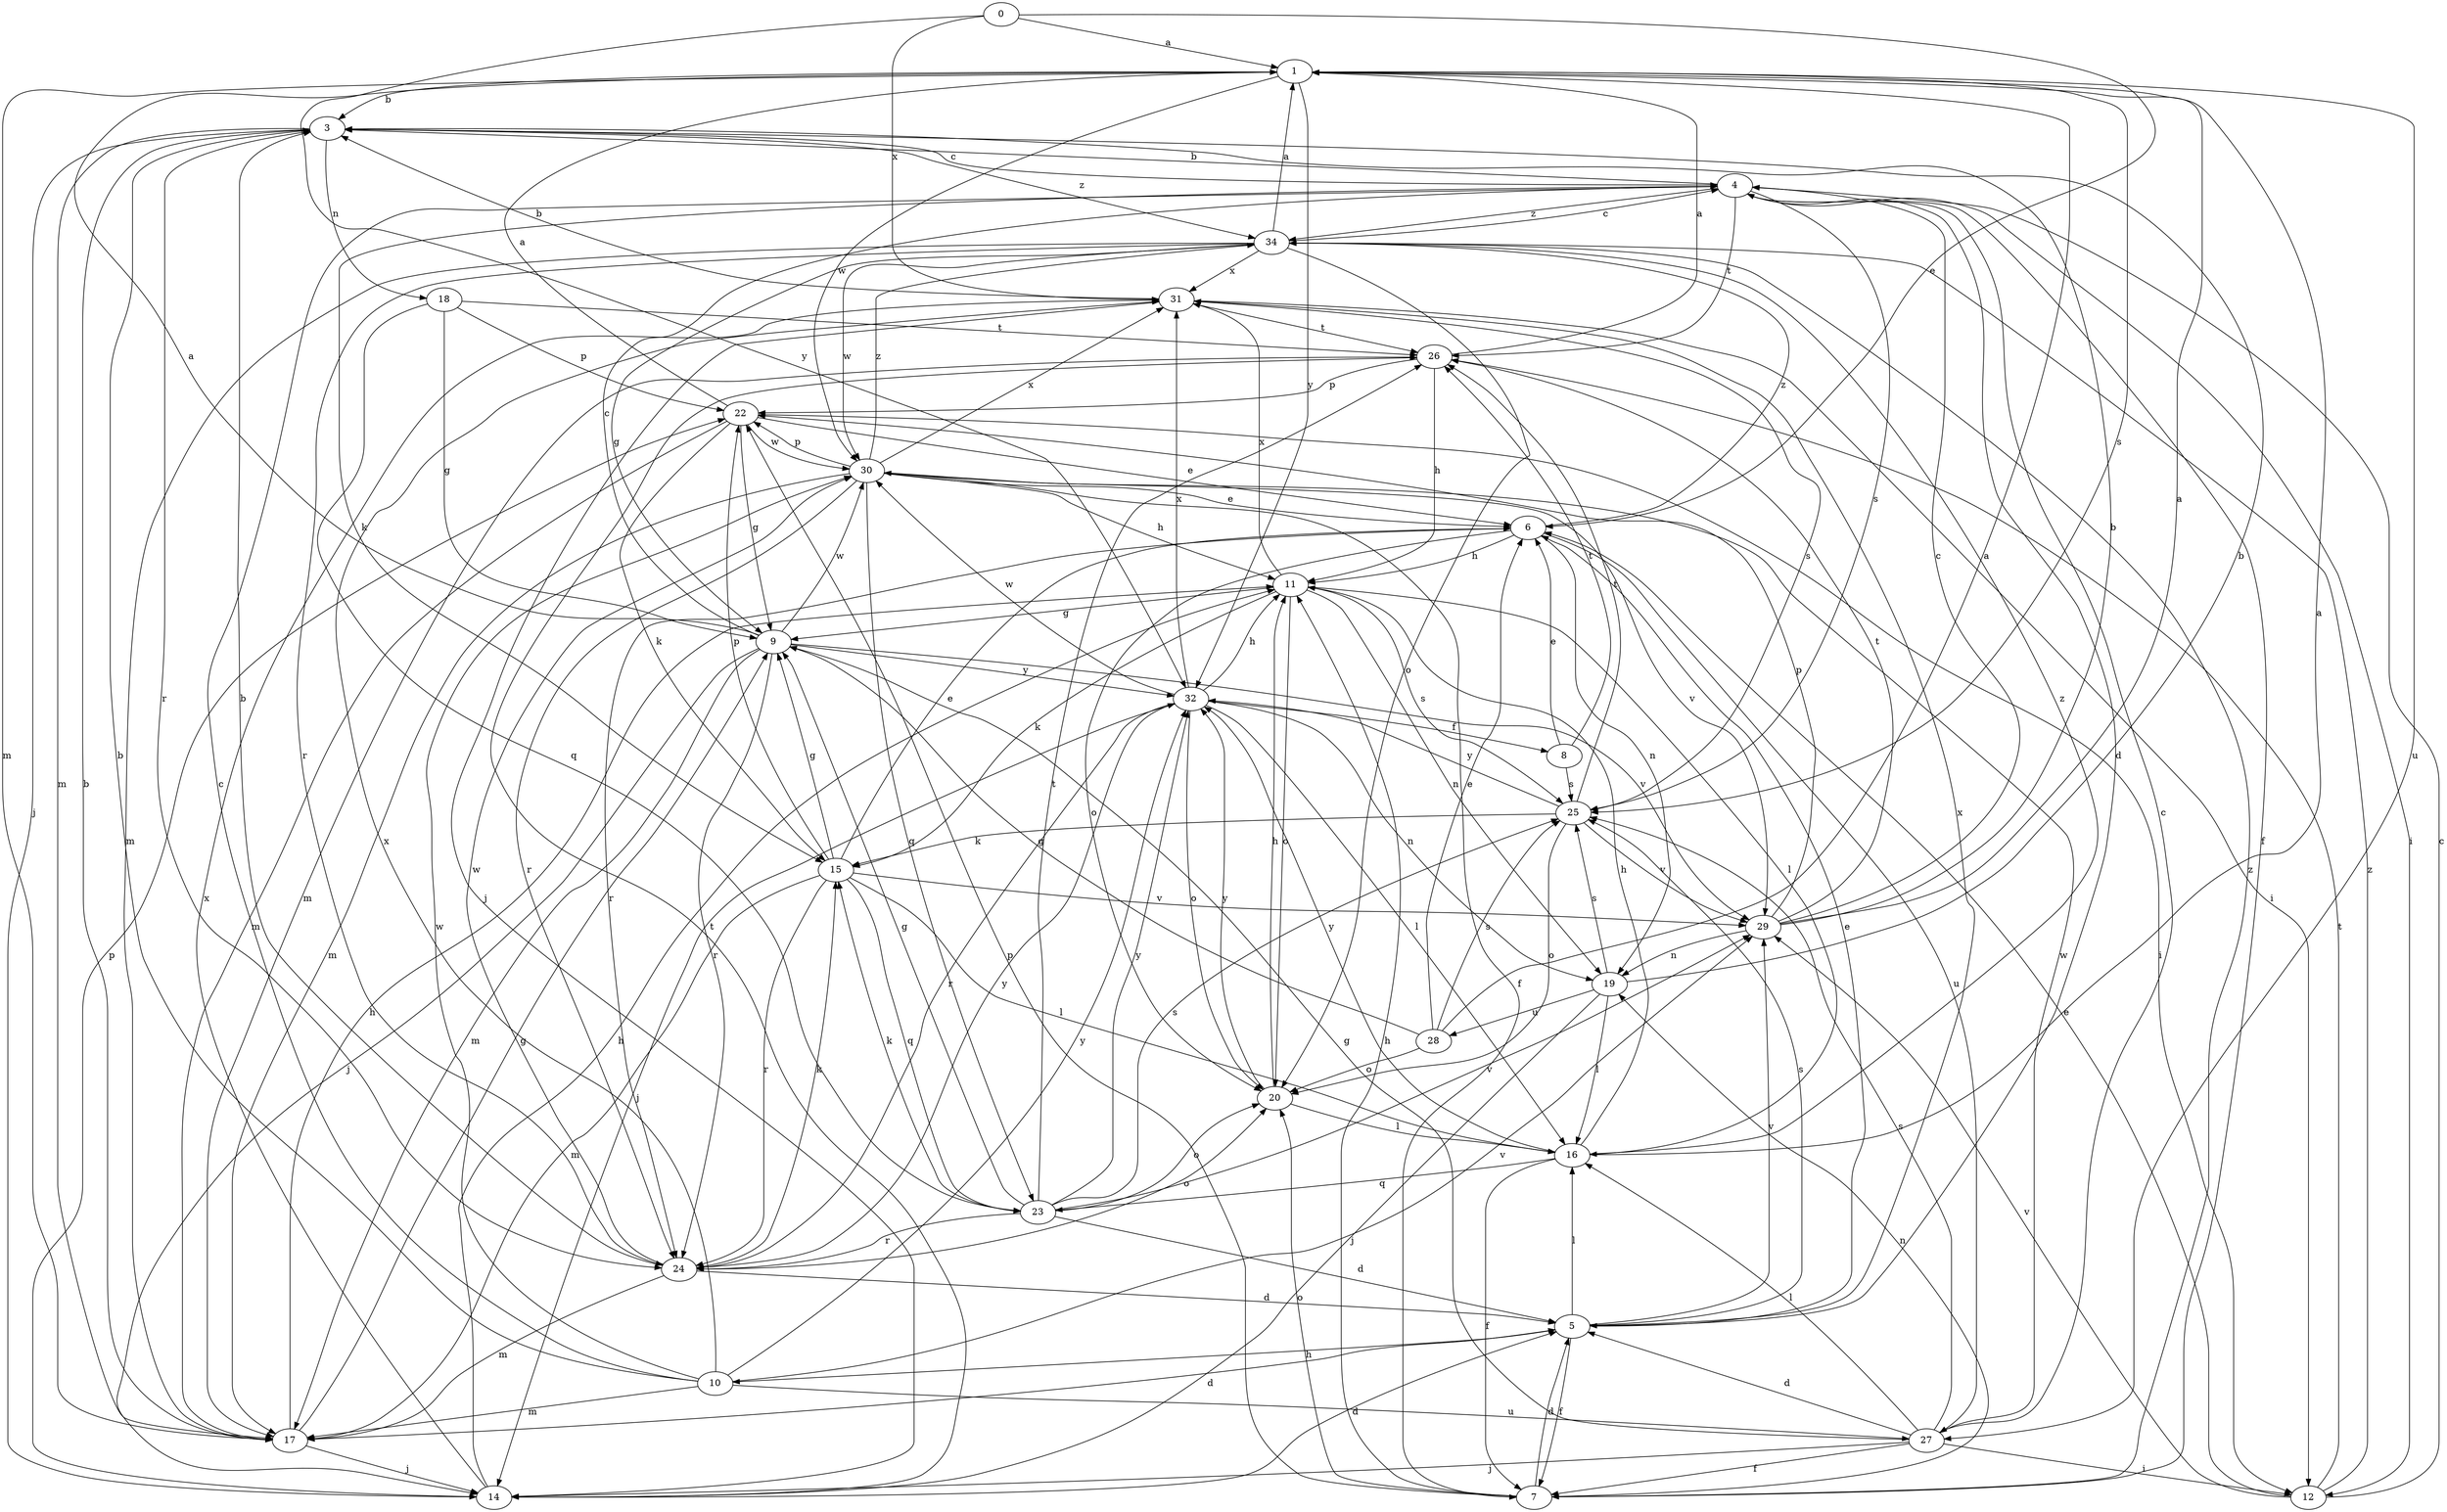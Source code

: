 strict digraph  {
0;
1;
3;
4;
5;
6;
7;
8;
9;
10;
11;
12;
14;
15;
16;
17;
18;
19;
20;
22;
23;
24;
25;
26;
27;
28;
29;
30;
31;
32;
34;
0 -> 1  [label=a];
0 -> 6  [label=e];
0 -> 31  [label=x];
0 -> 32  [label=y];
1 -> 3  [label=b];
1 -> 17  [label=m];
1 -> 25  [label=s];
1 -> 27  [label=u];
1 -> 30  [label=w];
1 -> 32  [label=y];
3 -> 4  [label=c];
3 -> 14  [label=j];
3 -> 17  [label=m];
3 -> 18  [label=n];
3 -> 24  [label=r];
3 -> 34  [label=z];
4 -> 3  [label=b];
4 -> 5  [label=d];
4 -> 7  [label=f];
4 -> 12  [label=i];
4 -> 15  [label=k];
4 -> 25  [label=s];
4 -> 26  [label=t];
4 -> 34  [label=z];
5 -> 6  [label=e];
5 -> 7  [label=f];
5 -> 10  [label=h];
5 -> 16  [label=l];
5 -> 25  [label=s];
5 -> 29  [label=v];
5 -> 31  [label=x];
6 -> 11  [label=h];
6 -> 19  [label=n];
6 -> 20  [label=o];
6 -> 24  [label=r];
6 -> 27  [label=u];
6 -> 34  [label=z];
7 -> 5  [label=d];
7 -> 11  [label=h];
7 -> 19  [label=n];
7 -> 20  [label=o];
7 -> 22  [label=p];
7 -> 34  [label=z];
8 -> 6  [label=e];
8 -> 25  [label=s];
8 -> 26  [label=t];
9 -> 1  [label=a];
9 -> 4  [label=c];
9 -> 14  [label=j];
9 -> 17  [label=m];
9 -> 24  [label=r];
9 -> 29  [label=v];
9 -> 30  [label=w];
9 -> 32  [label=y];
10 -> 3  [label=b];
10 -> 4  [label=c];
10 -> 17  [label=m];
10 -> 27  [label=u];
10 -> 29  [label=v];
10 -> 30  [label=w];
10 -> 31  [label=x];
10 -> 32  [label=y];
11 -> 9  [label=g];
11 -> 15  [label=k];
11 -> 16  [label=l];
11 -> 19  [label=n];
11 -> 20  [label=o];
11 -> 25  [label=s];
11 -> 31  [label=x];
12 -> 4  [label=c];
12 -> 6  [label=e];
12 -> 26  [label=t];
12 -> 29  [label=v];
12 -> 34  [label=z];
14 -> 5  [label=d];
14 -> 11  [label=h];
14 -> 22  [label=p];
14 -> 26  [label=t];
14 -> 31  [label=x];
15 -> 6  [label=e];
15 -> 9  [label=g];
15 -> 16  [label=l];
15 -> 17  [label=m];
15 -> 22  [label=p];
15 -> 23  [label=q];
15 -> 24  [label=r];
15 -> 29  [label=v];
16 -> 1  [label=a];
16 -> 7  [label=f];
16 -> 11  [label=h];
16 -> 23  [label=q];
16 -> 32  [label=y];
16 -> 34  [label=z];
17 -> 3  [label=b];
17 -> 5  [label=d];
17 -> 9  [label=g];
17 -> 11  [label=h];
17 -> 14  [label=j];
18 -> 9  [label=g];
18 -> 22  [label=p];
18 -> 23  [label=q];
18 -> 26  [label=t];
19 -> 3  [label=b];
19 -> 14  [label=j];
19 -> 16  [label=l];
19 -> 25  [label=s];
19 -> 28  [label=u];
20 -> 11  [label=h];
20 -> 16  [label=l];
20 -> 32  [label=y];
22 -> 1  [label=a];
22 -> 6  [label=e];
22 -> 9  [label=g];
22 -> 12  [label=i];
22 -> 15  [label=k];
22 -> 17  [label=m];
22 -> 30  [label=w];
23 -> 5  [label=d];
23 -> 9  [label=g];
23 -> 15  [label=k];
23 -> 20  [label=o];
23 -> 24  [label=r];
23 -> 25  [label=s];
23 -> 26  [label=t];
23 -> 29  [label=v];
23 -> 32  [label=y];
24 -> 3  [label=b];
24 -> 5  [label=d];
24 -> 15  [label=k];
24 -> 17  [label=m];
24 -> 20  [label=o];
24 -> 30  [label=w];
24 -> 32  [label=y];
25 -> 15  [label=k];
25 -> 20  [label=o];
25 -> 26  [label=t];
25 -> 29  [label=v];
25 -> 32  [label=y];
26 -> 1  [label=a];
26 -> 11  [label=h];
26 -> 17  [label=m];
26 -> 22  [label=p];
27 -> 4  [label=c];
27 -> 5  [label=d];
27 -> 7  [label=f];
27 -> 9  [label=g];
27 -> 12  [label=i];
27 -> 14  [label=j];
27 -> 16  [label=l];
27 -> 25  [label=s];
27 -> 30  [label=w];
28 -> 1  [label=a];
28 -> 6  [label=e];
28 -> 9  [label=g];
28 -> 20  [label=o];
28 -> 25  [label=s];
29 -> 1  [label=a];
29 -> 3  [label=b];
29 -> 4  [label=c];
29 -> 19  [label=n];
29 -> 22  [label=p];
29 -> 26  [label=t];
30 -> 6  [label=e];
30 -> 7  [label=f];
30 -> 11  [label=h];
30 -> 17  [label=m];
30 -> 22  [label=p];
30 -> 23  [label=q];
30 -> 24  [label=r];
30 -> 29  [label=v];
30 -> 31  [label=x];
30 -> 34  [label=z];
31 -> 3  [label=b];
31 -> 12  [label=i];
31 -> 14  [label=j];
31 -> 25  [label=s];
31 -> 26  [label=t];
32 -> 8  [label=f];
32 -> 11  [label=h];
32 -> 14  [label=j];
32 -> 16  [label=l];
32 -> 19  [label=n];
32 -> 20  [label=o];
32 -> 24  [label=r];
32 -> 30  [label=w];
32 -> 31  [label=x];
34 -> 1  [label=a];
34 -> 4  [label=c];
34 -> 9  [label=g];
34 -> 17  [label=m];
34 -> 20  [label=o];
34 -> 24  [label=r];
34 -> 30  [label=w];
34 -> 31  [label=x];
}
